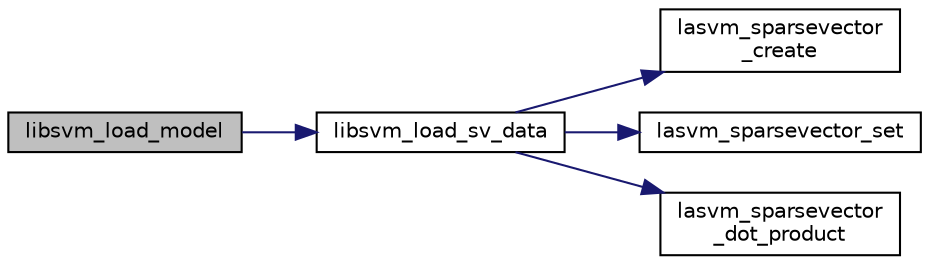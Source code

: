 digraph "libsvm_load_model"
{
  edge [fontname="Helvetica",fontsize="10",labelfontname="Helvetica",labelfontsize="10"];
  node [fontname="Helvetica",fontsize="10",shape=record];
  rankdir="LR";
  Node1 [label="libsvm_load_model",height=0.2,width=0.4,color="black", fillcolor="grey75", style="filled" fontcolor="black"];
  Node1 -> Node2 [color="midnightblue",fontsize="10",style="solid",fontname="Helvetica"];
  Node2 [label="libsvm_load_sv_data",height=0.2,width=0.4,color="black", fillcolor="white", style="filled",URL="$la__test_8cpp.html#a567b9318e5e4b8987cddd4a11bafb18e"];
  Node2 -> Node3 [color="midnightblue",fontsize="10",style="solid",fontname="Helvetica"];
  Node3 [label="lasvm_sparsevector\l_create",height=0.2,width=0.4,color="black", fillcolor="white", style="filled",URL="$vector_8c.html#a16c3c9c0dbf9a02508ea613bcc6f390d"];
  Node2 -> Node4 [color="midnightblue",fontsize="10",style="solid",fontname="Helvetica"];
  Node4 [label="lasvm_sparsevector_set",height=0.2,width=0.4,color="black", fillcolor="white", style="filled",URL="$vector_8c.html#a45ddcb329a7772fcaa14b8f02aa29b41"];
  Node2 -> Node5 [color="midnightblue",fontsize="10",style="solid",fontname="Helvetica"];
  Node5 [label="lasvm_sparsevector\l_dot_product",height=0.2,width=0.4,color="black", fillcolor="white", style="filled",URL="$vector_8c.html#a87903fc116678cdff780b1d76c0e6555"];
}
